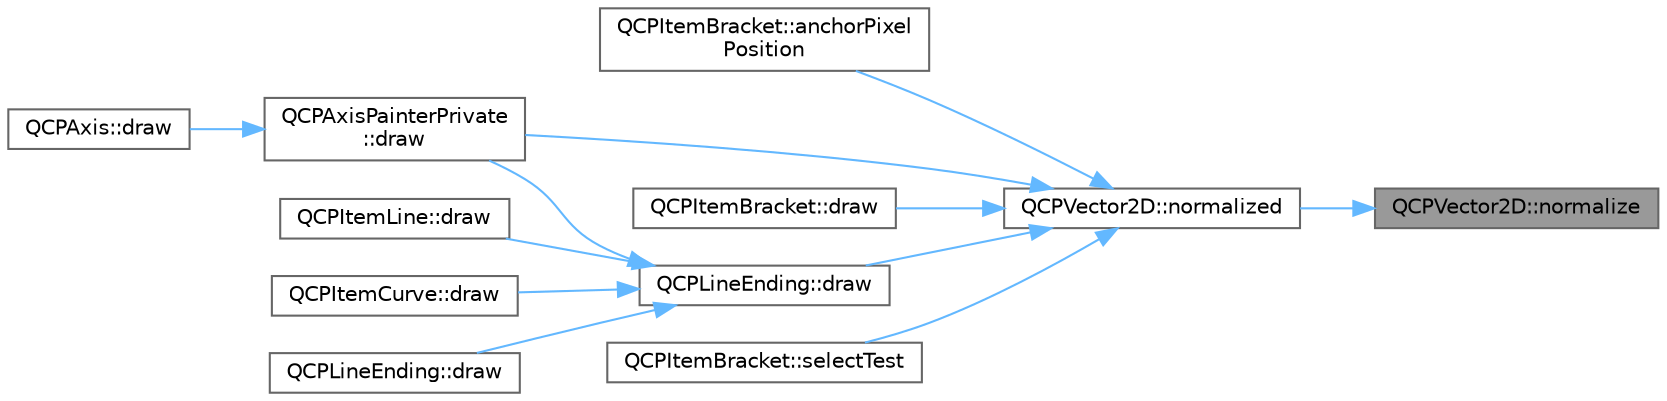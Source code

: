 digraph "QCPVector2D::normalize"
{
 // LATEX_PDF_SIZE
  bgcolor="transparent";
  edge [fontname=Helvetica,fontsize=10,labelfontname=Helvetica,labelfontsize=10];
  node [fontname=Helvetica,fontsize=10,shape=box,height=0.2,width=0.4];
  rankdir="RL";
  Node1 [label="QCPVector2D::normalize",height=0.2,width=0.4,color="gray40", fillcolor="grey60", style="filled", fontcolor="black",tooltip=" "];
  Node1 -> Node2 [dir="back",color="steelblue1",style="solid"];
  Node2 [label="QCPVector2D::normalized",height=0.2,width=0.4,color="grey40", fillcolor="white", style="filled",URL="$class_q_c_p_vector2_d.html#a707bb3af3b1f9331a2450ec75eaf7eb0",tooltip=" "];
  Node2 -> Node3 [dir="back",color="steelblue1",style="solid"];
  Node3 [label="QCPItemBracket::anchorPixel\lPosition",height=0.2,width=0.4,color="grey40", fillcolor="white", style="filled",URL="$class_q_c_p_item_bracket.html#a008d87325d26b6616d368cec06027cce",tooltip=" "];
  Node2 -> Node4 [dir="back",color="steelblue1",style="solid"];
  Node4 [label="QCPAxisPainterPrivate\l::draw",height=0.2,width=0.4,color="grey40", fillcolor="white", style="filled",URL="$class_q_c_p_axis_painter_private.html#a0207a99bdf9c4f70af20928898ddc2fc",tooltip=" "];
  Node4 -> Node5 [dir="back",color="steelblue1",style="solid"];
  Node5 [label="QCPAxis::draw",height=0.2,width=0.4,color="grey40", fillcolor="white", style="filled",URL="$class_q_c_p_axis.html#ac15ebb4225ca5212d8e5fffae481bc9b",tooltip=" "];
  Node2 -> Node6 [dir="back",color="steelblue1",style="solid"];
  Node6 [label="QCPItemBracket::draw",height=0.2,width=0.4,color="grey40", fillcolor="white", style="filled",URL="$class_q_c_p_item_bracket.html#a942a3978aea44a2fc7b4383f2bf6d417",tooltip=" "];
  Node2 -> Node7 [dir="back",color="steelblue1",style="solid"];
  Node7 [label="QCPLineEnding::draw",height=0.2,width=0.4,color="grey40", fillcolor="white", style="filled",URL="$class_q_c_p_line_ending.html#a4f45db54f2aba03acf055e29aec1e8e7",tooltip=" "];
  Node7 -> Node4 [dir="back",color="steelblue1",style="solid"];
  Node7 -> Node8 [dir="back",color="steelblue1",style="solid"];
  Node8 [label="QCPItemLine::draw",height=0.2,width=0.4,color="grey40", fillcolor="white", style="filled",URL="$class_q_c_p_item_line.html#ae184140b61b2ef5b8edde76304447200",tooltip=" "];
  Node7 -> Node9 [dir="back",color="steelblue1",style="solid"];
  Node9 [label="QCPItemCurve::draw",height=0.2,width=0.4,color="grey40", fillcolor="white", style="filled",URL="$class_q_c_p_item_curve.html#a856ae61de18278847ba5e0e357bf68f2",tooltip=" "];
  Node7 -> Node10 [dir="back",color="steelblue1",style="solid"];
  Node10 [label="QCPLineEnding::draw",height=0.2,width=0.4,color="grey40", fillcolor="white", style="filled",URL="$class_q_c_p_line_ending.html#af7ac30a81ba85b9bded148c6ec387391",tooltip=" "];
  Node2 -> Node11 [dir="back",color="steelblue1",style="solid"];
  Node11 [label="QCPItemBracket::selectTest",height=0.2,width=0.4,color="grey40", fillcolor="white", style="filled",URL="$class_q_c_p_item_bracket.html#a49a6b2f41e0a8c2a2e3a2836027a8455",tooltip=" "];
}
